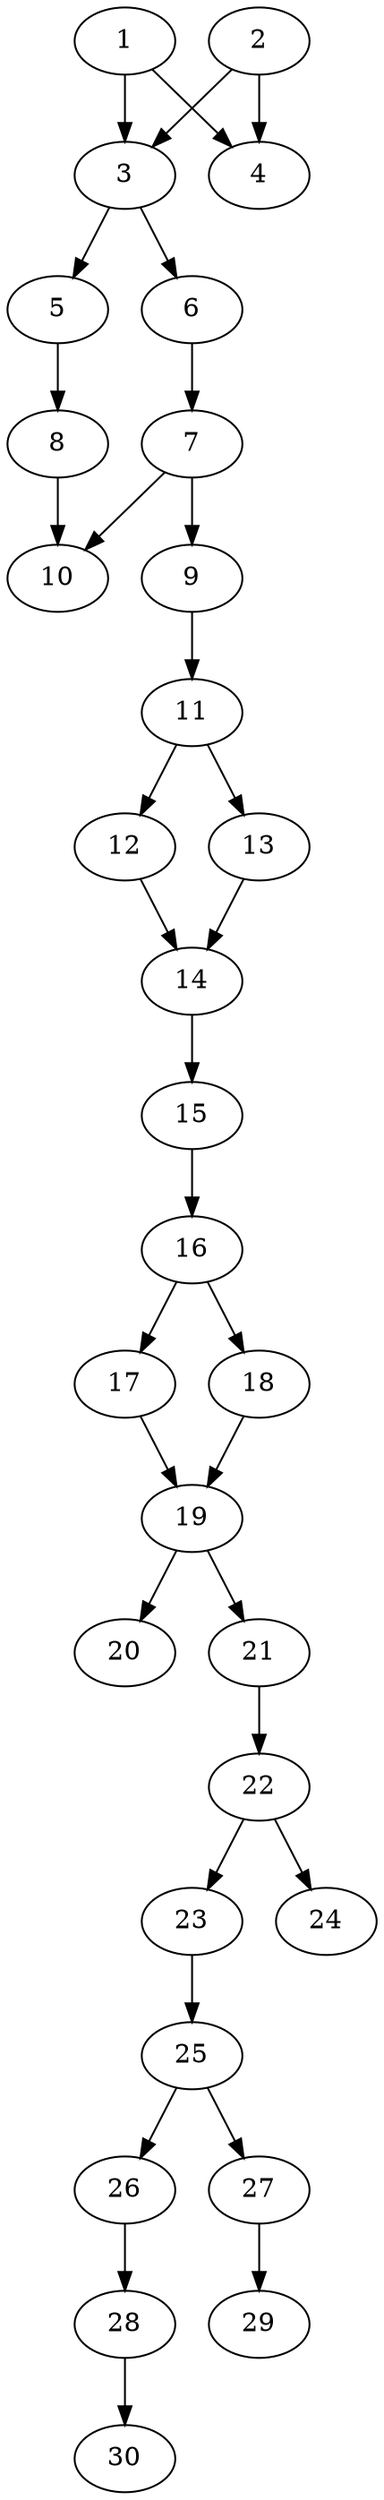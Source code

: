 // DAG automatically generated by daggen at Thu Oct  3 14:04:17 2019
// ./daggen --dot -n 30 --ccr 0.5 --fat 0.3 --regular 0.9 --density 0.6 --mindata 5242880 --maxdata 52428800 
digraph G {
  1 [size="52514816", alpha="0.16", expect_size="26257408"] 
  1 -> 3 [size ="26257408"]
  1 -> 4 [size ="26257408"]
  2 [size="42311680", alpha="0.08", expect_size="21155840"] 
  2 -> 3 [size ="21155840"]
  2 -> 4 [size ="21155840"]
  3 [size="47753216", alpha="0.15", expect_size="23876608"] 
  3 -> 5 [size ="23876608"]
  3 -> 6 [size ="23876608"]
  4 [size="57978880", alpha="0.12", expect_size="28989440"] 
  5 [size="11880448", alpha="0.11", expect_size="5940224"] 
  5 -> 8 [size ="5940224"]
  6 [size="92680192", alpha="0.14", expect_size="46340096"] 
  6 -> 7 [size ="46340096"]
  7 [size="73973760", alpha="0.00", expect_size="36986880"] 
  7 -> 9 [size ="36986880"]
  7 -> 10 [size ="36986880"]
  8 [size="96716800", alpha="0.06", expect_size="48358400"] 
  8 -> 10 [size ="48358400"]
  9 [size="56870912", alpha="0.04", expect_size="28435456"] 
  9 -> 11 [size ="28435456"]
  10 [size="90279936", alpha="0.16", expect_size="45139968"] 
  11 [size="33075200", alpha="0.02", expect_size="16537600"] 
  11 -> 12 [size ="16537600"]
  11 -> 13 [size ="16537600"]
  12 [size="12668928", alpha="0.12", expect_size="6334464"] 
  12 -> 14 [size ="6334464"]
  13 [size="51855360", alpha="0.13", expect_size="25927680"] 
  13 -> 14 [size ="25927680"]
  14 [size="28080128", alpha="0.10", expect_size="14040064"] 
  14 -> 15 [size ="14040064"]
  15 [size="84805632", alpha="0.18", expect_size="42402816"] 
  15 -> 16 [size ="42402816"]
  16 [size="44240896", alpha="0.02", expect_size="22120448"] 
  16 -> 17 [size ="22120448"]
  16 -> 18 [size ="22120448"]
  17 [size="14673920", alpha="0.12", expect_size="7336960"] 
  17 -> 19 [size ="7336960"]
  18 [size="16224256", alpha="0.13", expect_size="8112128"] 
  18 -> 19 [size ="8112128"]
  19 [size="42735616", alpha="0.01", expect_size="21367808"] 
  19 -> 20 [size ="21367808"]
  19 -> 21 [size ="21367808"]
  20 [size="59994112", alpha="0.06", expect_size="29997056"] 
  21 [size="41408512", alpha="0.01", expect_size="20704256"] 
  21 -> 22 [size ="20704256"]
  22 [size="52750336", alpha="0.02", expect_size="26375168"] 
  22 -> 23 [size ="26375168"]
  22 -> 24 [size ="26375168"]
  23 [size="12969984", alpha="0.11", expect_size="6484992"] 
  23 -> 25 [size ="6484992"]
  24 [size="75331584", alpha="0.10", expect_size="37665792"] 
  25 [size="29075456", alpha="0.09", expect_size="14537728"] 
  25 -> 26 [size ="14537728"]
  25 -> 27 [size ="14537728"]
  26 [size="19668992", alpha="0.06", expect_size="9834496"] 
  26 -> 28 [size ="9834496"]
  27 [size="30908416", alpha="0.16", expect_size="15454208"] 
  27 -> 29 [size ="15454208"]
  28 [size="88322048", alpha="0.05", expect_size="44161024"] 
  28 -> 30 [size ="44161024"]
  29 [size="56084480", alpha="0.03", expect_size="28042240"] 
  30 [size="60155904", alpha="0.19", expect_size="30077952"] 
}
